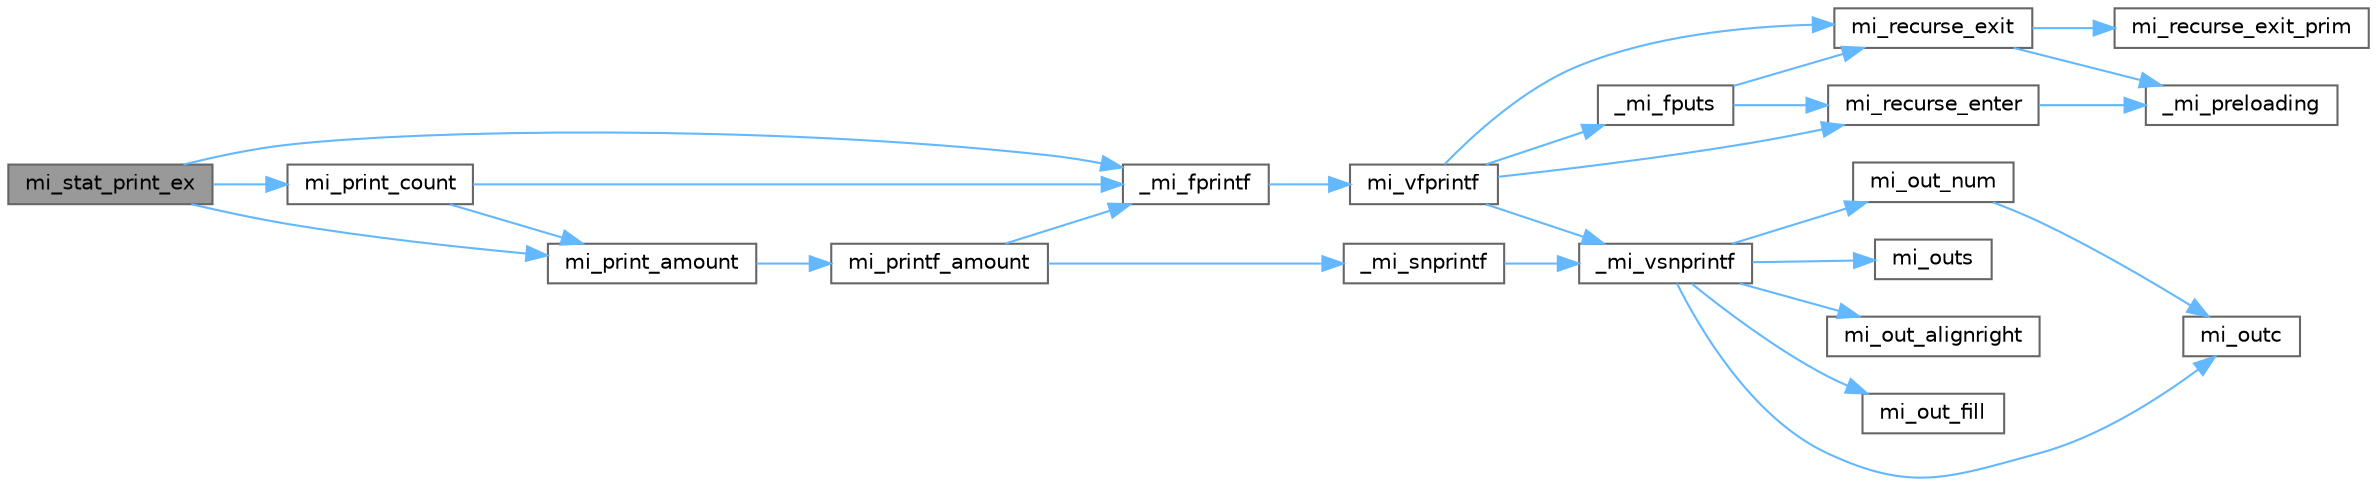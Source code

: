 digraph "mi_stat_print_ex"
{
 // LATEX_PDF_SIZE
  bgcolor="transparent";
  edge [fontname=Helvetica,fontsize=10,labelfontname=Helvetica,labelfontsize=10];
  node [fontname=Helvetica,fontsize=10,shape=box,height=0.2,width=0.4];
  rankdir="LR";
  Node1 [id="Node000001",label="mi_stat_print_ex",height=0.2,width=0.4,color="gray40", fillcolor="grey60", style="filled", fontcolor="black",tooltip=" "];
  Node1 -> Node2 [id="edge26_Node000001_Node000002",color="steelblue1",style="solid",tooltip=" "];
  Node2 [id="Node000002",label="_mi_fprintf",height=0.2,width=0.4,color="grey40", fillcolor="white", style="filled",URL="$options_8c.html#ad9bbc9d6bfdbc470a83947d3ffba90a3",tooltip=" "];
  Node2 -> Node3 [id="edge27_Node000002_Node000003",color="steelblue1",style="solid",tooltip=" "];
  Node3 [id="Node000003",label="mi_vfprintf",height=0.2,width=0.4,color="grey40", fillcolor="white", style="filled",URL="$options_8c.html#a1f31f62f178fb5309451aa44c8d25327",tooltip=" "];
  Node3 -> Node4 [id="edge28_Node000003_Node000004",color="steelblue1",style="solid",tooltip=" "];
  Node4 [id="Node000004",label="_mi_fputs",height=0.2,width=0.4,color="grey40", fillcolor="white", style="filled",URL="$options_8c.html#a74eecad8676654f59f427a84ccc5c19d",tooltip=" "];
  Node4 -> Node5 [id="edge29_Node000004_Node000005",color="steelblue1",style="solid",tooltip=" "];
  Node5 [id="Node000005",label="mi_recurse_enter",height=0.2,width=0.4,color="grey40", fillcolor="white", style="filled",URL="$options_8c.html#a1fdb7bd3b10624ddeabe0988c52a1285",tooltip=" "];
  Node5 -> Node6 [id="edge30_Node000005_Node000006",color="steelblue1",style="solid",tooltip=" "];
  Node6 [id="Node000006",label="_mi_preloading",height=0.2,width=0.4,color="grey40", fillcolor="white", style="filled",URL="$_e_a_s_t_l_2packages_2mimalloc_2src_2init_8c.html#a404be8b4c0576588270fde0b2a4d7832",tooltip=" "];
  Node4 -> Node7 [id="edge31_Node000004_Node000007",color="steelblue1",style="solid",tooltip=" "];
  Node7 [id="Node000007",label="mi_recurse_exit",height=0.2,width=0.4,color="grey40", fillcolor="white", style="filled",URL="$options_8c.html#ae9c4fbdaa6fedca31b9c25dcb78112ae",tooltip=" "];
  Node7 -> Node6 [id="edge32_Node000007_Node000006",color="steelblue1",style="solid",tooltip=" "];
  Node7 -> Node8 [id="edge33_Node000007_Node000008",color="steelblue1",style="solid",tooltip=" "];
  Node8 [id="Node000008",label="mi_recurse_exit_prim",height=0.2,width=0.4,color="grey40", fillcolor="white", style="filled",URL="$options_8c.html#afa5ef675de035537efd679d53d629adc",tooltip=" "];
  Node3 -> Node9 [id="edge34_Node000003_Node000009",color="steelblue1",style="solid",tooltip=" "];
  Node9 [id="Node000009",label="_mi_vsnprintf",height=0.2,width=0.4,color="grey40", fillcolor="white", style="filled",URL="$libc_8c.html#a8991188606f00dc8665aa14d8e7dab83",tooltip=" "];
  Node9 -> Node10 [id="edge35_Node000009_Node000010",color="steelblue1",style="solid",tooltip=" "];
  Node10 [id="Node000010",label="mi_out_alignright",height=0.2,width=0.4,color="grey40", fillcolor="white", style="filled",URL="$libc_8c.html#ad685676d3f84c5cd4dfa7827c23bd5f8",tooltip=" "];
  Node9 -> Node11 [id="edge36_Node000009_Node000011",color="steelblue1",style="solid",tooltip=" "];
  Node11 [id="Node000011",label="mi_out_fill",height=0.2,width=0.4,color="grey40", fillcolor="white", style="filled",URL="$libc_8c.html#aa0ad53a34be55c1788f02c39458eaae2",tooltip=" "];
  Node9 -> Node12 [id="edge37_Node000009_Node000012",color="steelblue1",style="solid",tooltip=" "];
  Node12 [id="Node000012",label="mi_out_num",height=0.2,width=0.4,color="grey40", fillcolor="white", style="filled",URL="$libc_8c.html#a94c4b54180b0199b5ccafd9873ebf4b6",tooltip=" "];
  Node12 -> Node13 [id="edge38_Node000012_Node000013",color="steelblue1",style="solid",tooltip=" "];
  Node13 [id="Node000013",label="mi_outc",height=0.2,width=0.4,color="grey40", fillcolor="white", style="filled",URL="$libc_8c.html#a623f4757c3652532d609471b123b2a38",tooltip=" "];
  Node9 -> Node13 [id="edge39_Node000009_Node000013",color="steelblue1",style="solid",tooltip=" "];
  Node9 -> Node14 [id="edge40_Node000009_Node000014",color="steelblue1",style="solid",tooltip=" "];
  Node14 [id="Node000014",label="mi_outs",height=0.2,width=0.4,color="grey40", fillcolor="white", style="filled",URL="$libc_8c.html#a1ffb38103615c2e8069c56410328ffe9",tooltip=" "];
  Node3 -> Node5 [id="edge41_Node000003_Node000005",color="steelblue1",style="solid",tooltip=" "];
  Node3 -> Node7 [id="edge42_Node000003_Node000007",color="steelblue1",style="solid",tooltip=" "];
  Node1 -> Node15 [id="edge43_Node000001_Node000015",color="steelblue1",style="solid",tooltip=" "];
  Node15 [id="Node000015",label="mi_print_amount",height=0.2,width=0.4,color="grey40", fillcolor="white", style="filled",URL="$stats_8c.html#aa175630b3a20b4a0eca4d76d31aba004",tooltip=" "];
  Node15 -> Node16 [id="edge44_Node000015_Node000016",color="steelblue1",style="solid",tooltip=" "];
  Node16 [id="Node000016",label="mi_printf_amount",height=0.2,width=0.4,color="grey40", fillcolor="white", style="filled",URL="$stats_8c.html#aca4e259e6a772d82ae787b7e44816833",tooltip=" "];
  Node16 -> Node2 [id="edge45_Node000016_Node000002",color="steelblue1",style="solid",tooltip=" "];
  Node16 -> Node17 [id="edge46_Node000016_Node000017",color="steelblue1",style="solid",tooltip=" "];
  Node17 [id="Node000017",label="_mi_snprintf",height=0.2,width=0.4,color="grey40", fillcolor="white", style="filled",URL="$libc_8c.html#a6c2f4673e3317f332571bc1bec18c49b",tooltip=" "];
  Node17 -> Node9 [id="edge47_Node000017_Node000009",color="steelblue1",style="solid",tooltip=" "];
  Node1 -> Node18 [id="edge48_Node000001_Node000018",color="steelblue1",style="solid",tooltip=" "];
  Node18 [id="Node000018",label="mi_print_count",height=0.2,width=0.4,color="grey40", fillcolor="white", style="filled",URL="$stats_8c.html#a0c067d26005e89305defe8f1e0b8bf1d",tooltip=" "];
  Node18 -> Node2 [id="edge49_Node000018_Node000002",color="steelblue1",style="solid",tooltip=" "];
  Node18 -> Node15 [id="edge50_Node000018_Node000015",color="steelblue1",style="solid",tooltip=" "];
}
